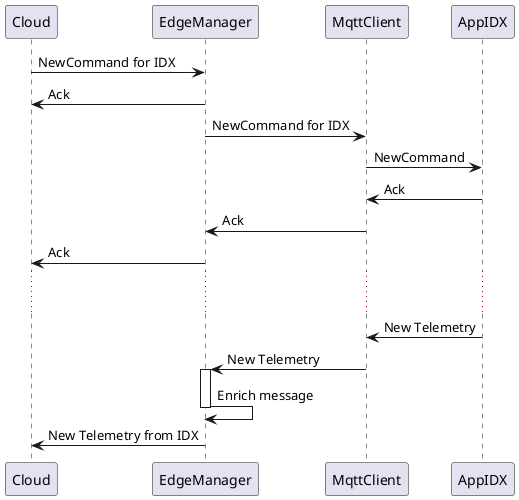 @startuml

Cloud -> EdgeManager: NewCommand for IDX
Cloud <- EdgeManager: Ack
EdgeManager -> MqttClient: NewCommand for IDX
MqttClient -> AppIDX: NewCommand
MqttClient <- AppIDX: Ack
MqttClient -> EdgeManager: Ack
EdgeManager -> Cloud: Ack

... ...

MqttClient <- AppIDX: New Telemetry
MqttClient -> EdgeManager: New Telemetry
activate EdgeManager
EdgeManager -> EdgeManager: Enrich message
deactivate EdgeManager
EdgeManager -> Cloud: New Telemetry from IDX

@enduml
